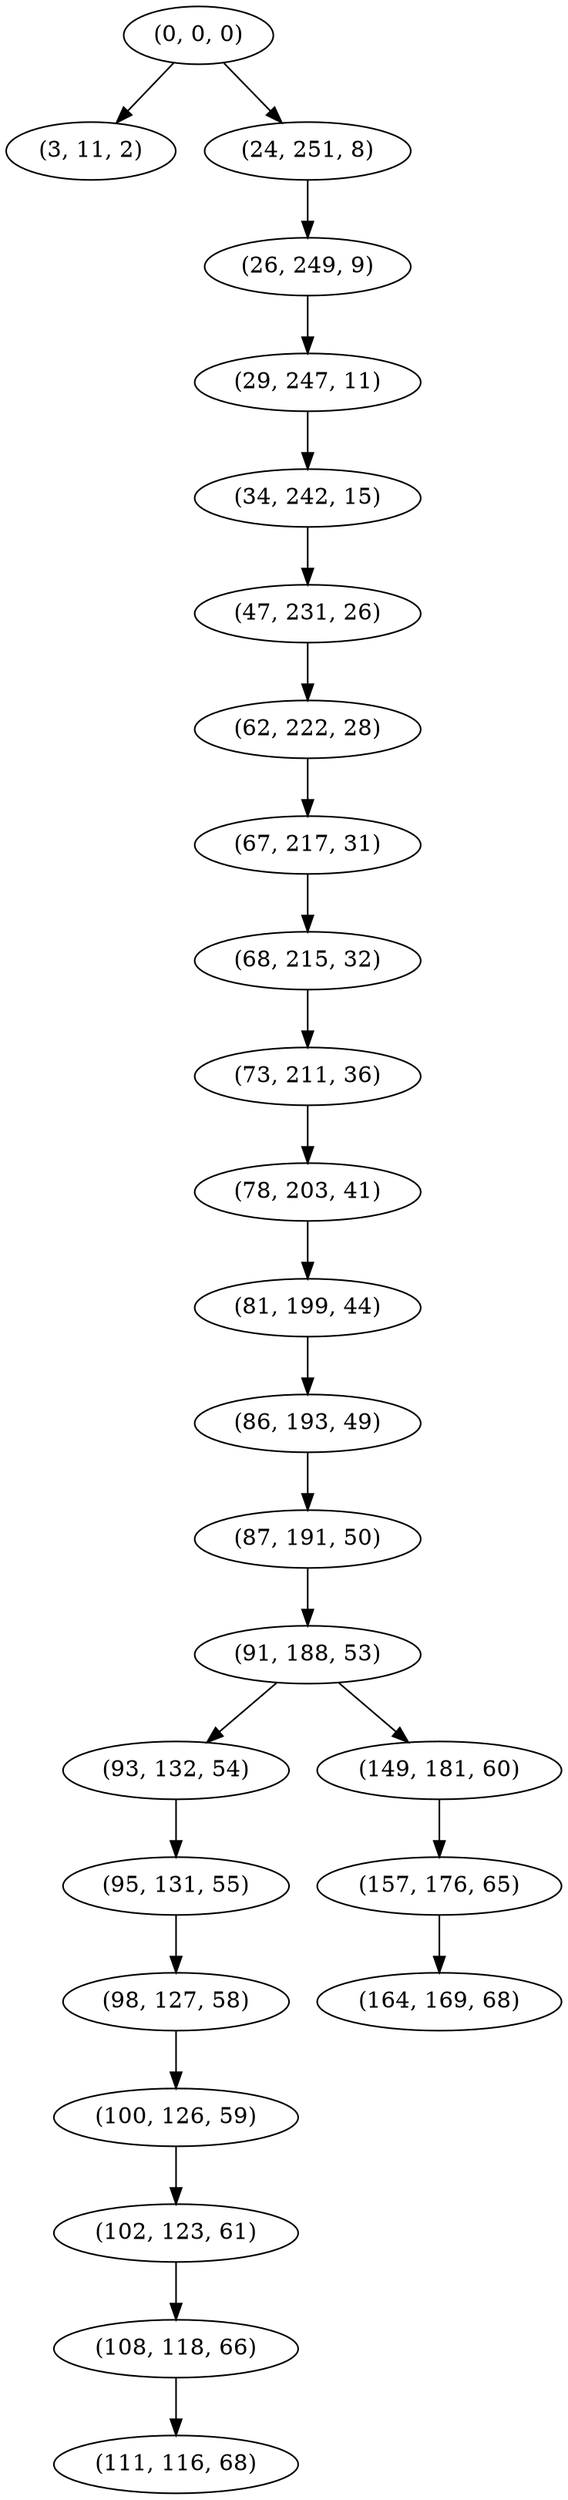 digraph tree {
    "(0, 0, 0)";
    "(3, 11, 2)";
    "(24, 251, 8)";
    "(26, 249, 9)";
    "(29, 247, 11)";
    "(34, 242, 15)";
    "(47, 231, 26)";
    "(62, 222, 28)";
    "(67, 217, 31)";
    "(68, 215, 32)";
    "(73, 211, 36)";
    "(78, 203, 41)";
    "(81, 199, 44)";
    "(86, 193, 49)";
    "(87, 191, 50)";
    "(91, 188, 53)";
    "(93, 132, 54)";
    "(95, 131, 55)";
    "(98, 127, 58)";
    "(100, 126, 59)";
    "(102, 123, 61)";
    "(108, 118, 66)";
    "(111, 116, 68)";
    "(149, 181, 60)";
    "(157, 176, 65)";
    "(164, 169, 68)";
    "(0, 0, 0)" -> "(3, 11, 2)";
    "(0, 0, 0)" -> "(24, 251, 8)";
    "(24, 251, 8)" -> "(26, 249, 9)";
    "(26, 249, 9)" -> "(29, 247, 11)";
    "(29, 247, 11)" -> "(34, 242, 15)";
    "(34, 242, 15)" -> "(47, 231, 26)";
    "(47, 231, 26)" -> "(62, 222, 28)";
    "(62, 222, 28)" -> "(67, 217, 31)";
    "(67, 217, 31)" -> "(68, 215, 32)";
    "(68, 215, 32)" -> "(73, 211, 36)";
    "(73, 211, 36)" -> "(78, 203, 41)";
    "(78, 203, 41)" -> "(81, 199, 44)";
    "(81, 199, 44)" -> "(86, 193, 49)";
    "(86, 193, 49)" -> "(87, 191, 50)";
    "(87, 191, 50)" -> "(91, 188, 53)";
    "(91, 188, 53)" -> "(93, 132, 54)";
    "(91, 188, 53)" -> "(149, 181, 60)";
    "(93, 132, 54)" -> "(95, 131, 55)";
    "(95, 131, 55)" -> "(98, 127, 58)";
    "(98, 127, 58)" -> "(100, 126, 59)";
    "(100, 126, 59)" -> "(102, 123, 61)";
    "(102, 123, 61)" -> "(108, 118, 66)";
    "(108, 118, 66)" -> "(111, 116, 68)";
    "(149, 181, 60)" -> "(157, 176, 65)";
    "(157, 176, 65)" -> "(164, 169, 68)";
}
